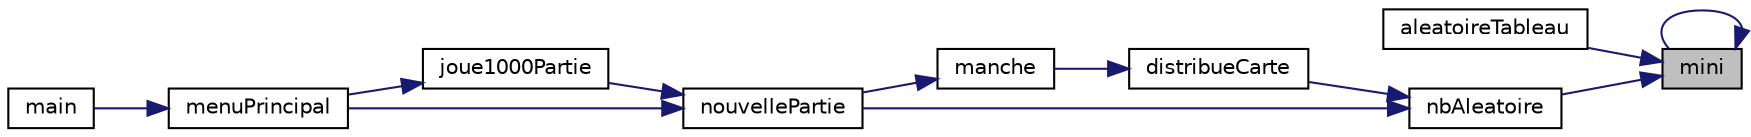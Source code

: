 digraph "mini"
{
 // LATEX_PDF_SIZE
  edge [fontname="Helvetica",fontsize="10",labelfontname="Helvetica",labelfontsize="10"];
  node [fontname="Helvetica",fontsize="10",shape=record];
  rankdir="RL";
  Node1 [label="mini",height=0.2,width=0.4,color="black", fillcolor="grey75", style="filled", fontcolor="black",tooltip="trouve la valeur minimum d'un tableau"];
  Node1 -> Node2 [dir="back",color="midnightblue",fontsize="10",style="solid"];
  Node2 [label="aleatoireTableau",height=0.2,width=0.4,color="black", fillcolor="white", style="filled",URL="$tableau_8h.html#ab5540bc66fc160b2a8dd57234165ede5",tooltip="donne des nombres aléatoire au valeur d'un tableau"];
  Node1 -> Node1 [dir="back",color="midnightblue",fontsize="10",style="solid"];
  Node1 -> Node3 [dir="back",color="midnightblue",fontsize="10",style="solid"];
  Node3 [label="nbAleatoire",height=0.2,width=0.4,color="black", fillcolor="white", style="filled",URL="$autre_8h.html#a1fe3fe4b2fbc888f6af5db69f6cc72f6",tooltip="renvoit in nombre aléatoire entre deux bornes"];
  Node3 -> Node4 [dir="back",color="midnightblue",fontsize="10",style="solid"];
  Node4 [label="distribueCarte",height=0.2,width=0.4,color="black", fillcolor="white", style="filled",URL="$gestion_carte_8h.html#ae1326a1796189845699f614535268322",tooltip="distribue les cartes entre les différent joueur"];
  Node4 -> Node5 [dir="back",color="midnightblue",fontsize="10",style="solid"];
  Node5 [label="manche",height=0.2,width=0.4,color="black", fillcolor="white", style="filled",URL="$general_8h.html#a82e65877686a049b4bee9160af15c97f",tooltip="lancement d'une manche"];
  Node5 -> Node6 [dir="back",color="midnightblue",fontsize="10",style="solid"];
  Node6 [label="nouvellePartie",height=0.2,width=0.4,color="black", fillcolor="white", style="filled",URL="$general_8h.html#a1faac25606ba09c4cdbcf54a142dbe0c",tooltip="lancement d'une nouvelle partie"];
  Node6 -> Node7 [dir="back",color="midnightblue",fontsize="10",style="solid"];
  Node7 [label="joue1000Partie",height=0.2,width=0.4,color="black", fillcolor="white", style="filled",URL="$autre_8h.html#ab8d4df8f4e03f038b98f6d96a2eaefd2",tooltip="joue n partie aves uniquement des ia pour controler si tout ce passe bien et reuceillir des statistiq..."];
  Node7 -> Node8 [dir="back",color="midnightblue",fontsize="10",style="solid"];
  Node8 [label="menuPrincipal",height=0.2,width=0.4,color="black", fillcolor="white", style="filled",URL="$general_8h.html#adfbaa271f44d828c6a42ce7e9affee88",tooltip="fonction qui gÃ¨re le debut de la partie"];
  Node8 -> Node9 [dir="back",color="midnightblue",fontsize="10",style="solid"];
  Node9 [label="main",height=0.2,width=0.4,color="black", fillcolor="white", style="filled",URL="$main_8c.html#a0ddf1224851353fc92bfbff6f499fa97",tooltip="Entrée du programme."];
  Node6 -> Node8 [dir="back",color="midnightblue",fontsize="10",style="solid"];
  Node3 -> Node6 [dir="back",color="midnightblue",fontsize="10",style="solid"];
}
